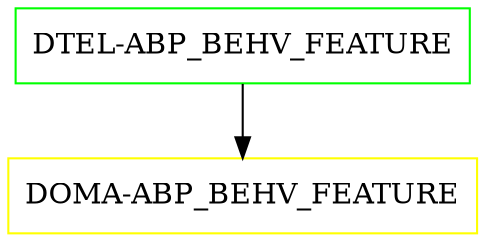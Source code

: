 digraph G {
  "DTEL-ABP_BEHV_FEATURE" [shape=box,color=green];
  "DOMA-ABP_BEHV_FEATURE" [shape=box,color=yellow,URL="./DOMA_ABP_BEHV_FEATURE.html"];
  "DTEL-ABP_BEHV_FEATURE" -> "DOMA-ABP_BEHV_FEATURE";
}
